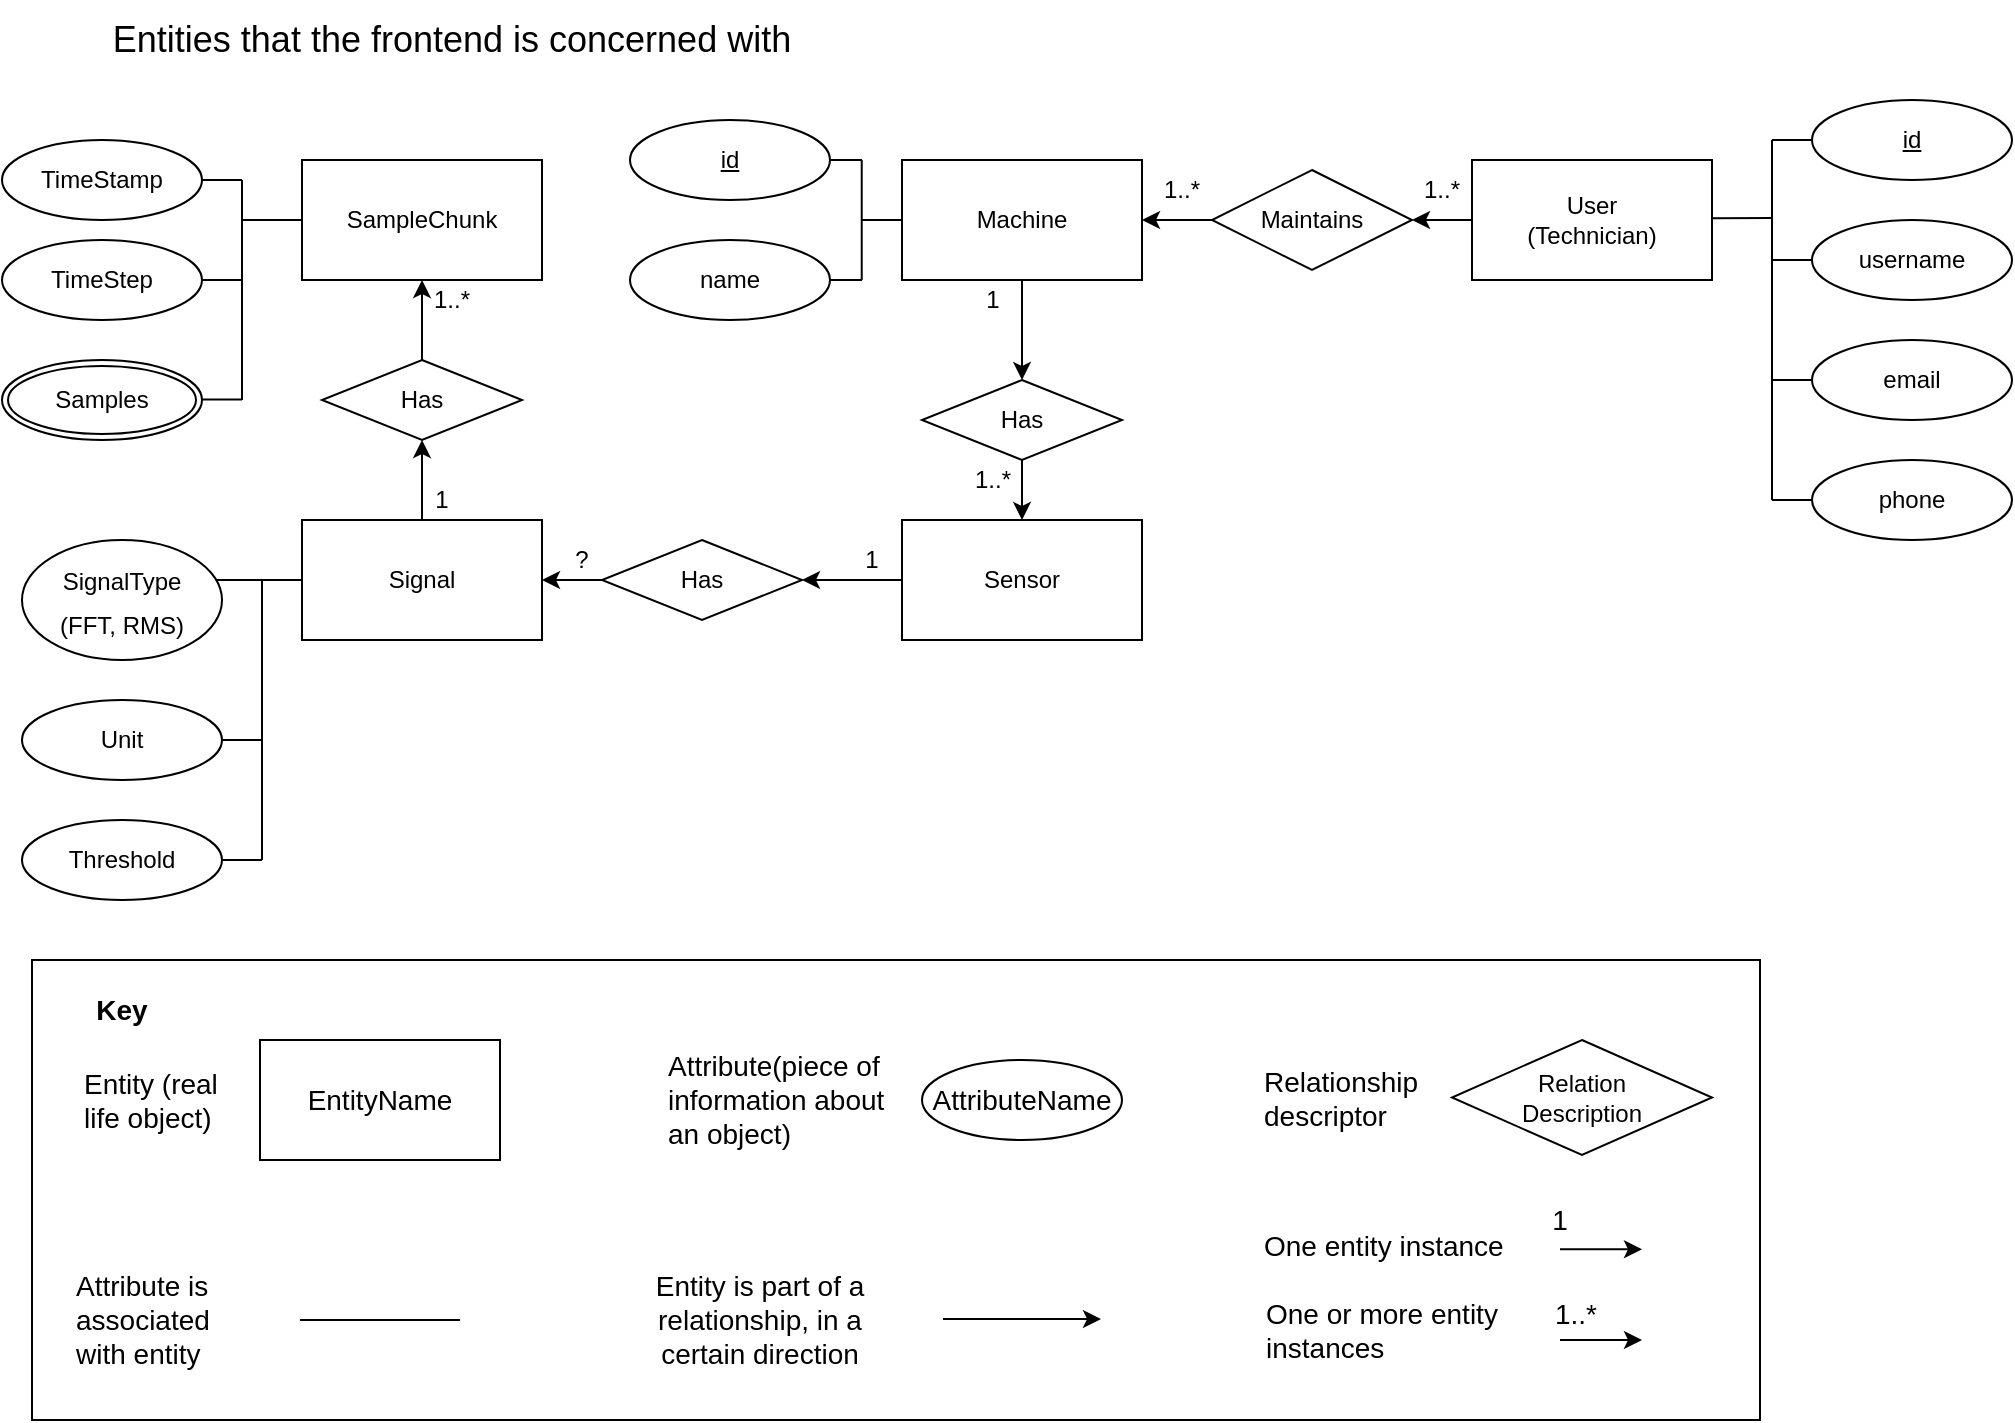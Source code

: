 <mxfile version="13.6.5" type="github">
  <diagram id="A_K9iTcbYyTkNCHJsZhD" name="Page-1">
    <mxGraphModel dx="2488" dy="1359" grid="1" gridSize="10" guides="1" tooltips="1" connect="1" arrows="1" fold="1" page="1" pageScale="1" pageWidth="827" pageHeight="1169" math="0" shadow="0">
      <root>
        <mxCell id="0" />
        <mxCell id="1" parent="0" />
        <mxCell id="aO_Kc3jZTQS9ayOY7ApJ-1" value="" style="rounded=0;whiteSpace=wrap;html=1;fillColor=none;" vertex="1" parent="1">
          <mxGeometry x="-74" y="700" width="864" height="230" as="geometry" />
        </mxCell>
        <mxCell id="Ka7_JeoY7FTha2EHZpds-73" style="edgeStyle=orthogonalEdgeStyle;rounded=0;orthogonalLoop=1;jettySize=auto;html=1;exitX=0.5;exitY=1;exitDx=0;exitDy=0;entryX=0.5;entryY=0;entryDx=0;entryDy=0;" parent="1" source="Ka7_JeoY7FTha2EHZpds-1" target="Ka7_JeoY7FTha2EHZpds-28" edge="1">
          <mxGeometry relative="1" as="geometry" />
        </mxCell>
        <mxCell id="Ka7_JeoY7FTha2EHZpds-1" value="" style="rounded=0;whiteSpace=wrap;html=1;" parent="1" vertex="1">
          <mxGeometry x="361" y="300" width="120" height="60" as="geometry" />
        </mxCell>
        <mxCell id="Ka7_JeoY7FTha2EHZpds-2" value="Machine" style="text;html=1;strokeColor=none;fillColor=none;align=center;verticalAlign=middle;whiteSpace=wrap;rounded=0;" parent="1" vertex="1">
          <mxGeometry x="391" y="320" width="60" height="20" as="geometry" />
        </mxCell>
        <mxCell id="Ka7_JeoY7FTha2EHZpds-81" style="edgeStyle=orthogonalEdgeStyle;rounded=0;orthogonalLoop=1;jettySize=auto;html=1;exitX=0;exitY=0.5;exitDx=0;exitDy=0;entryX=1;entryY=0.5;entryDx=0;entryDy=0;" parent="1" source="Ka7_JeoY7FTha2EHZpds-3" target="Ka7_JeoY7FTha2EHZpds-78" edge="1">
          <mxGeometry relative="1" as="geometry" />
        </mxCell>
        <mxCell id="Ka7_JeoY7FTha2EHZpds-3" value="Sensor" style="rounded=0;whiteSpace=wrap;html=1;" parent="1" vertex="1">
          <mxGeometry x="361" y="480" width="120" height="60" as="geometry" />
        </mxCell>
        <mxCell id="Ka7_JeoY7FTha2EHZpds-5" value="1" style="text;html=1;align=center;verticalAlign=middle;resizable=0;points=[];autosize=1;" parent="1" vertex="1">
          <mxGeometry x="396" y="360" width="20" height="20" as="geometry" />
        </mxCell>
        <mxCell id="Ka7_JeoY7FTha2EHZpds-6" value="1..*" style="text;html=1;align=center;verticalAlign=middle;resizable=0;points=[];autosize=1;" parent="1" vertex="1">
          <mxGeometry x="391" y="450" width="30" height="20" as="geometry" />
        </mxCell>
        <mxCell id="Ka7_JeoY7FTha2EHZpds-18" style="edgeStyle=orthogonalEdgeStyle;rounded=0;orthogonalLoop=1;jettySize=auto;html=1;exitX=0;exitY=0.5;exitDx=0;exitDy=0;" parent="1" source="Ka7_JeoY7FTha2EHZpds-8" edge="1">
          <mxGeometry relative="1" as="geometry">
            <mxPoint x="616.0" y="330.0" as="targetPoint" />
          </mxGeometry>
        </mxCell>
        <mxCell id="Ka7_JeoY7FTha2EHZpds-8" value="" style="rounded=0;whiteSpace=wrap;html=1;" parent="1" vertex="1">
          <mxGeometry x="646" y="300" width="120" height="60" as="geometry" />
        </mxCell>
        <mxCell id="Ka7_JeoY7FTha2EHZpds-9" value="User (Technician)" style="text;html=1;strokeColor=none;fillColor=none;align=center;verticalAlign=middle;whiteSpace=wrap;rounded=0;" parent="1" vertex="1">
          <mxGeometry x="681" y="315" width="50" height="30" as="geometry" />
        </mxCell>
        <mxCell id="Ka7_JeoY7FTha2EHZpds-20" value="1..*" style="text;html=1;strokeColor=none;fillColor=none;align=center;verticalAlign=middle;whiteSpace=wrap;rounded=0;" parent="1" vertex="1">
          <mxGeometry x="481" y="305" width="40" height="20" as="geometry" />
        </mxCell>
        <mxCell id="Ka7_JeoY7FTha2EHZpds-21" value="1..*" style="text;html=1;strokeColor=none;fillColor=none;align=center;verticalAlign=middle;whiteSpace=wrap;rounded=0;" parent="1" vertex="1">
          <mxGeometry x="616" y="305" width="30" height="20" as="geometry" />
        </mxCell>
        <mxCell id="Ka7_JeoY7FTha2EHZpds-24" value="SampleChunk" style="whiteSpace=wrap;html=1;align=center;" parent="1" vertex="1">
          <mxGeometry x="61" y="300" width="120" height="60" as="geometry" />
        </mxCell>
        <mxCell id="Ka7_JeoY7FTha2EHZpds-80" style="edgeStyle=orthogonalEdgeStyle;rounded=0;orthogonalLoop=1;jettySize=auto;html=1;exitX=0;exitY=0.5;exitDx=0;exitDy=0;entryX=1;entryY=0.5;entryDx=0;entryDy=0;" parent="1" source="Ka7_JeoY7FTha2EHZpds-27" target="Ka7_JeoY7FTha2EHZpds-1" edge="1">
          <mxGeometry relative="1" as="geometry" />
        </mxCell>
        <mxCell id="Ka7_JeoY7FTha2EHZpds-27" value="Maintains" style="shape=rhombus;perimeter=rhombusPerimeter;whiteSpace=wrap;html=1;align=center;" parent="1" vertex="1">
          <mxGeometry x="516" y="305" width="100" height="50" as="geometry" />
        </mxCell>
        <mxCell id="Ka7_JeoY7FTha2EHZpds-72" style="edgeStyle=orthogonalEdgeStyle;rounded=0;orthogonalLoop=1;jettySize=auto;html=1;exitX=0.5;exitY=1;exitDx=0;exitDy=0;entryX=0.5;entryY=0;entryDx=0;entryDy=0;" parent="1" source="Ka7_JeoY7FTha2EHZpds-28" target="Ka7_JeoY7FTha2EHZpds-3" edge="1">
          <mxGeometry relative="1" as="geometry" />
        </mxCell>
        <mxCell id="Ka7_JeoY7FTha2EHZpds-28" value="Has" style="shape=rhombus;perimeter=rhombusPerimeter;whiteSpace=wrap;html=1;align=center;" parent="1" vertex="1">
          <mxGeometry x="371" y="410" width="100" height="40" as="geometry" />
        </mxCell>
        <mxCell id="Ka7_JeoY7FTha2EHZpds-34" value="Entities that the frontend is concerned with" style="text;html=1;strokeColor=none;fillColor=none;align=center;verticalAlign=middle;whiteSpace=wrap;rounded=0;fontSize=18;" parent="1" vertex="1">
          <mxGeometry x="-74" y="220" width="420" height="40" as="geometry" />
        </mxCell>
        <mxCell id="Ka7_JeoY7FTha2EHZpds-38" value="email" style="ellipse;whiteSpace=wrap;html=1;align=center;" parent="1" vertex="1">
          <mxGeometry x="816" y="390" width="100" height="40" as="geometry" />
        </mxCell>
        <mxCell id="Ka7_JeoY7FTha2EHZpds-39" value="id" style="ellipse;whiteSpace=wrap;html=1;align=center;fontStyle=4;" parent="1" vertex="1">
          <mxGeometry x="816" y="270" width="100" height="40" as="geometry" />
        </mxCell>
        <mxCell id="Ka7_JeoY7FTha2EHZpds-42" value="phone" style="ellipse;whiteSpace=wrap;html=1;align=center;" parent="1" vertex="1">
          <mxGeometry x="816" y="450" width="100" height="40" as="geometry" />
        </mxCell>
        <mxCell id="Ka7_JeoY7FTha2EHZpds-48" value="" style="endArrow=none;html=1;rounded=0;" parent="1" edge="1">
          <mxGeometry relative="1" as="geometry">
            <mxPoint x="766" y="329.17" as="sourcePoint" />
            <mxPoint x="796" y="329" as="targetPoint" />
          </mxGeometry>
        </mxCell>
        <mxCell id="Ka7_JeoY7FTha2EHZpds-49" value="" style="endArrow=none;html=1;" parent="1" edge="1">
          <mxGeometry width="50" height="50" relative="1" as="geometry">
            <mxPoint x="796" y="470" as="sourcePoint" />
            <mxPoint x="796" y="290" as="targetPoint" />
          </mxGeometry>
        </mxCell>
        <mxCell id="Ka7_JeoY7FTha2EHZpds-50" value="" style="endArrow=none;html=1;entryX=0;entryY=0.5;entryDx=0;entryDy=0;" parent="1" target="Ka7_JeoY7FTha2EHZpds-42" edge="1">
          <mxGeometry width="50" height="50" relative="1" as="geometry">
            <mxPoint x="796" y="470" as="sourcePoint" />
            <mxPoint x="836" y="480" as="targetPoint" />
          </mxGeometry>
        </mxCell>
        <mxCell id="Ka7_JeoY7FTha2EHZpds-52" value="" style="endArrow=none;html=1;entryX=0;entryY=0.5;entryDx=0;entryDy=0;" parent="1" target="Ka7_JeoY7FTha2EHZpds-38" edge="1">
          <mxGeometry width="50" height="50" relative="1" as="geometry">
            <mxPoint x="796" y="410" as="sourcePoint" />
            <mxPoint x="746" y="385" as="targetPoint" />
          </mxGeometry>
        </mxCell>
        <mxCell id="Ka7_JeoY7FTha2EHZpds-53" value="" style="endArrow=none;html=1;entryX=0;entryY=0.5;entryDx=0;entryDy=0;" parent="1" edge="1">
          <mxGeometry width="50" height="50" relative="1" as="geometry">
            <mxPoint x="796" y="350" as="sourcePoint" />
            <mxPoint x="816" y="350" as="targetPoint" />
          </mxGeometry>
        </mxCell>
        <mxCell id="Ka7_JeoY7FTha2EHZpds-54" value="" style="endArrow=none;html=1;entryX=0;entryY=0.5;entryDx=0;entryDy=0;" parent="1" target="Ka7_JeoY7FTha2EHZpds-39" edge="1">
          <mxGeometry width="50" height="50" relative="1" as="geometry">
            <mxPoint x="796" y="290" as="sourcePoint" />
            <mxPoint x="803" y="225" as="targetPoint" />
          </mxGeometry>
        </mxCell>
        <mxCell id="Ka7_JeoY7FTha2EHZpds-59" value="TimeStamp" style="ellipse;whiteSpace=wrap;html=1;align=center;" parent="1" vertex="1">
          <mxGeometry x="-89" y="290" width="100" height="40" as="geometry" />
        </mxCell>
        <mxCell id="Ka7_JeoY7FTha2EHZpds-62" value="Unit" style="ellipse;whiteSpace=wrap;html=1;align=center;" parent="1" vertex="1">
          <mxGeometry x="-79" y="570" width="100" height="40" as="geometry" />
        </mxCell>
        <mxCell id="Ka7_JeoY7FTha2EHZpds-63" value="" style="endArrow=none;html=1;rounded=0;" parent="1" edge="1">
          <mxGeometry relative="1" as="geometry">
            <mxPoint x="31" y="330" as="sourcePoint" />
            <mxPoint x="61" y="330" as="targetPoint" />
          </mxGeometry>
        </mxCell>
        <mxCell id="Ka7_JeoY7FTha2EHZpds-64" value="" style="endArrow=none;html=1;" parent="1" edge="1">
          <mxGeometry width="50" height="50" relative="1" as="geometry">
            <mxPoint x="11" y="310" as="sourcePoint" />
            <mxPoint x="31" y="310" as="targetPoint" />
          </mxGeometry>
        </mxCell>
        <mxCell id="Ka7_JeoY7FTha2EHZpds-65" value="" style="endArrow=none;html=1;exitX=1;exitY=0.5;exitDx=0;exitDy=0;" parent="1" source="Ka7_JeoY7FTha2EHZpds-62" edge="1">
          <mxGeometry width="50" height="50" relative="1" as="geometry">
            <mxPoint x="91" y="510" as="sourcePoint" />
            <mxPoint x="41" y="590" as="targetPoint" />
          </mxGeometry>
        </mxCell>
        <mxCell id="Ka7_JeoY7FTha2EHZpds-66" value="" style="endArrow=none;html=1;" parent="1" edge="1">
          <mxGeometry width="50" height="50" relative="1" as="geometry">
            <mxPoint x="41" y="650" as="sourcePoint" />
            <mxPoint x="41" y="510" as="targetPoint" />
          </mxGeometry>
        </mxCell>
        <mxCell id="Ka7_JeoY7FTha2EHZpds-67" value="" style="endArrow=none;html=1;exitX=1;exitY=0.5;exitDx=0;exitDy=0;" parent="1" edge="1">
          <mxGeometry width="50" height="50" relative="1" as="geometry">
            <mxPoint x="11" y="419.71" as="sourcePoint" />
            <mxPoint x="31" y="419.71" as="targetPoint" />
          </mxGeometry>
        </mxCell>
        <mxCell id="Ka7_JeoY7FTha2EHZpds-71" value="username" style="ellipse;whiteSpace=wrap;html=1;align=center;" parent="1" vertex="1">
          <mxGeometry x="816" y="330" width="100" height="40" as="geometry" />
        </mxCell>
        <mxCell id="Ka7_JeoY7FTha2EHZpds-77" style="edgeStyle=orthogonalEdgeStyle;rounded=0;orthogonalLoop=1;jettySize=auto;html=1;exitX=0.5;exitY=0;exitDx=0;exitDy=0;entryX=0.5;entryY=1;entryDx=0;entryDy=0;" parent="1" source="Ka7_JeoY7FTha2EHZpds-74" target="Ka7_JeoY7FTha2EHZpds-75" edge="1">
          <mxGeometry relative="1" as="geometry" />
        </mxCell>
        <mxCell id="Ka7_JeoY7FTha2EHZpds-74" value="Signal" style="rounded=0;whiteSpace=wrap;html=1;" parent="1" vertex="1">
          <mxGeometry x="61" y="480" width="120" height="60" as="geometry" />
        </mxCell>
        <mxCell id="Ka7_JeoY7FTha2EHZpds-76" style="edgeStyle=orthogonalEdgeStyle;rounded=0;orthogonalLoop=1;jettySize=auto;html=1;exitX=0.5;exitY=0;exitDx=0;exitDy=0;entryX=0.5;entryY=1;entryDx=0;entryDy=0;" parent="1" source="Ka7_JeoY7FTha2EHZpds-75" target="Ka7_JeoY7FTha2EHZpds-24" edge="1">
          <mxGeometry relative="1" as="geometry" />
        </mxCell>
        <mxCell id="Ka7_JeoY7FTha2EHZpds-75" value="Has" style="shape=rhombus;perimeter=rhombusPerimeter;whiteSpace=wrap;html=1;align=center;" parent="1" vertex="1">
          <mxGeometry x="71" y="400" width="100" height="40" as="geometry" />
        </mxCell>
        <mxCell id="Ka7_JeoY7FTha2EHZpds-82" style="edgeStyle=orthogonalEdgeStyle;rounded=0;orthogonalLoop=1;jettySize=auto;html=1;exitX=0;exitY=0.5;exitDx=0;exitDy=0;entryX=1;entryY=0.5;entryDx=0;entryDy=0;" parent="1" source="Ka7_JeoY7FTha2EHZpds-78" target="Ka7_JeoY7FTha2EHZpds-74" edge="1">
          <mxGeometry relative="1" as="geometry">
            <mxPoint x="191" y="510" as="targetPoint" />
          </mxGeometry>
        </mxCell>
        <mxCell id="Ka7_JeoY7FTha2EHZpds-78" value="Has" style="shape=rhombus;perimeter=rhombusPerimeter;whiteSpace=wrap;html=1;align=center;" parent="1" vertex="1">
          <mxGeometry x="211" y="490" width="100" height="40" as="geometry" />
        </mxCell>
        <mxCell id="Ka7_JeoY7FTha2EHZpds-84" value="?" style="text;html=1;strokeColor=none;fillColor=none;align=center;verticalAlign=middle;whiteSpace=wrap;rounded=0;" parent="1" vertex="1">
          <mxGeometry x="181" y="490" width="40" height="20" as="geometry" />
        </mxCell>
        <mxCell id="Ka7_JeoY7FTha2EHZpds-85" value="1" style="text;html=1;strokeColor=none;fillColor=none;align=center;verticalAlign=middle;whiteSpace=wrap;rounded=0;" parent="1" vertex="1">
          <mxGeometry x="331" y="490" width="30" height="20" as="geometry" />
        </mxCell>
        <mxCell id="Ka7_JeoY7FTha2EHZpds-86" value="1" style="text;html=1;strokeColor=none;fillColor=none;align=center;verticalAlign=middle;whiteSpace=wrap;rounded=0;" parent="1" vertex="1">
          <mxGeometry x="121" y="460" width="20" height="20" as="geometry" />
        </mxCell>
        <mxCell id="Ka7_JeoY7FTha2EHZpds-87" value="1..*" style="text;html=1;strokeColor=none;fillColor=none;align=center;verticalAlign=middle;whiteSpace=wrap;rounded=0;" parent="1" vertex="1">
          <mxGeometry x="121" y="360" width="30" height="20" as="geometry" />
        </mxCell>
        <mxCell id="Ka7_JeoY7FTha2EHZpds-88" value="" style="endArrow=none;html=1;fontSize=18;entryX=0;entryY=0.5;entryDx=0;entryDy=0;" parent="1" target="Ka7_JeoY7FTha2EHZpds-74" edge="1">
          <mxGeometry width="50" height="50" relative="1" as="geometry">
            <mxPoint x="11" y="510" as="sourcePoint" />
            <mxPoint x="-19" y="490" as="targetPoint" />
          </mxGeometry>
        </mxCell>
        <mxCell id="Ka7_JeoY7FTha2EHZpds-89" value="&lt;span style=&quot;font-size: 12px&quot;&gt;SignalType&lt;br&gt;(FFT, RMS)&lt;br&gt;&lt;/span&gt;" style="ellipse;whiteSpace=wrap;html=1;align=center;fontSize=18;" parent="1" vertex="1">
          <mxGeometry x="-79" y="490" width="100" height="60" as="geometry" />
        </mxCell>
        <mxCell id="Rr89790ZREREWkD3iGmF-1" value="" style="endArrow=none;html=1;" parent="1" edge="1">
          <mxGeometry width="50" height="50" relative="1" as="geometry">
            <mxPoint x="31" y="420" as="sourcePoint" />
            <mxPoint x="31" y="310" as="targetPoint" />
          </mxGeometry>
        </mxCell>
        <mxCell id="Rr89790ZREREWkD3iGmF-2" value="" style="endArrow=none;html=1;entryX=1;entryY=0.5;entryDx=0;entryDy=0;" parent="1" target="Rr89790ZREREWkD3iGmF-3" edge="1">
          <mxGeometry width="50" height="50" relative="1" as="geometry">
            <mxPoint x="41" y="650" as="sourcePoint" />
            <mxPoint x="112" y="589.5" as="targetPoint" />
          </mxGeometry>
        </mxCell>
        <mxCell id="Rr89790ZREREWkD3iGmF-3" value="Threshold" style="ellipse;whiteSpace=wrap;html=1;align=center;" parent="1" vertex="1">
          <mxGeometry x="-79" y="630" width="100" height="40" as="geometry" />
        </mxCell>
        <mxCell id="X1-eP5GNoeycg-1rSN3D-5" value="name" style="ellipse;whiteSpace=wrap;html=1;align=center;" parent="1" vertex="1">
          <mxGeometry x="225" y="340" width="100" height="40" as="geometry" />
        </mxCell>
        <mxCell id="X1-eP5GNoeycg-1rSN3D-7" value="id" style="ellipse;whiteSpace=wrap;html=1;align=center;fontStyle=4;" parent="1" vertex="1">
          <mxGeometry x="225" y="280" width="100" height="40" as="geometry" />
        </mxCell>
        <mxCell id="X1-eP5GNoeycg-1rSN3D-8" value="" style="endArrow=none;html=1;" parent="1" edge="1">
          <mxGeometry width="50" height="50" relative="1" as="geometry">
            <mxPoint x="340.86" y="360" as="sourcePoint" />
            <mxPoint x="340.86" y="300" as="targetPoint" />
          </mxGeometry>
        </mxCell>
        <mxCell id="X1-eP5GNoeycg-1rSN3D-11" value="" style="endArrow=none;html=1;entryX=1;entryY=0.5;entryDx=0;entryDy=0;" parent="1" target="X1-eP5GNoeycg-1rSN3D-5" edge="1">
          <mxGeometry width="50" height="50" relative="1" as="geometry">
            <mxPoint x="341" y="360" as="sourcePoint" />
            <mxPoint x="351" y="360" as="targetPoint" />
          </mxGeometry>
        </mxCell>
        <mxCell id="X1-eP5GNoeycg-1rSN3D-12" value="" style="endArrow=none;html=1;exitX=1;exitY=0.5;exitDx=0;exitDy=0;" parent="1" source="X1-eP5GNoeycg-1rSN3D-7" edge="1">
          <mxGeometry width="50" height="50" relative="1" as="geometry">
            <mxPoint x="351" y="430" as="sourcePoint" />
            <mxPoint x="341" y="300" as="targetPoint" />
          </mxGeometry>
        </mxCell>
        <mxCell id="X1-eP5GNoeycg-1rSN3D-13" value="" style="endArrow=none;html=1;" parent="1" target="Ka7_JeoY7FTha2EHZpds-1" edge="1">
          <mxGeometry width="50" height="50" relative="1" as="geometry">
            <mxPoint x="341" y="330" as="sourcePoint" />
            <mxPoint x="381" y="350" as="targetPoint" />
          </mxGeometry>
        </mxCell>
        <mxCell id="Ow13D0udRkTMBKkFioaj-1" value="Samples" style="ellipse;shape=doubleEllipse;margin=3;whiteSpace=wrap;html=1;align=center;" parent="1" vertex="1">
          <mxGeometry x="-89" y="400" width="100" height="40" as="geometry" />
        </mxCell>
        <mxCell id="Ow13D0udRkTMBKkFioaj-2" value="TimeStep" style="ellipse;whiteSpace=wrap;html=1;align=center;" parent="1" vertex="1">
          <mxGeometry x="-89" y="340" width="100" height="40" as="geometry" />
        </mxCell>
        <mxCell id="Ow13D0udRkTMBKkFioaj-3" value="" style="endArrow=none;html=1;exitX=1;exitY=0.5;exitDx=0;exitDy=0;" parent="1" edge="1">
          <mxGeometry width="50" height="50" relative="1" as="geometry">
            <mxPoint x="11" y="360" as="sourcePoint" />
            <mxPoint x="31" y="360" as="targetPoint" />
            <Array as="points">
              <mxPoint x="21" y="360" />
            </Array>
          </mxGeometry>
        </mxCell>
        <mxCell id="aO_Kc3jZTQS9ayOY7ApJ-2" value="Key" style="text;html=1;strokeColor=none;fillColor=none;align=center;verticalAlign=middle;whiteSpace=wrap;rounded=0;fontSize=14;fontStyle=1" vertex="1" parent="1">
          <mxGeometry x="-49" y="715" width="40" height="20" as="geometry" />
        </mxCell>
        <mxCell id="aO_Kc3jZTQS9ayOY7ApJ-3" value="EntityName" style="rounded=0;whiteSpace=wrap;html=1;fontSize=14;" vertex="1" parent="1">
          <mxGeometry x="40" y="740" width="120" height="60" as="geometry" />
        </mxCell>
        <mxCell id="aO_Kc3jZTQS9ayOY7ApJ-4" value="Entity (real life object)" style="text;html=1;strokeColor=none;fillColor=none;align=left;verticalAlign=middle;whiteSpace=wrap;rounded=0;fontSize=14;" vertex="1" parent="1">
          <mxGeometry x="-50" y="755" width="80" height="30" as="geometry" />
        </mxCell>
        <mxCell id="aO_Kc3jZTQS9ayOY7ApJ-7" value="Attribute(piece of information about an object)" style="text;html=1;strokeColor=none;fillColor=none;align=left;verticalAlign=middle;whiteSpace=wrap;rounded=0;fontSize=14;" vertex="1" parent="1">
          <mxGeometry x="242" y="732.5" width="119" height="75" as="geometry" />
        </mxCell>
        <mxCell id="aO_Kc3jZTQS9ayOY7ApJ-8" value="AttributeName" style="ellipse;whiteSpace=wrap;html=1;align=center;fillColor=#ffffff;fontSize=14;" vertex="1" parent="1">
          <mxGeometry x="371" y="750" width="100" height="40" as="geometry" />
        </mxCell>
        <mxCell id="aO_Kc3jZTQS9ayOY7ApJ-9" value="" style="endArrow=none;html=1;fontSize=14;" edge="1" parent="1">
          <mxGeometry width="50" height="50" relative="1" as="geometry">
            <mxPoint x="60" y="880" as="sourcePoint" />
            <mxPoint x="140" y="880" as="targetPoint" />
          </mxGeometry>
        </mxCell>
        <mxCell id="aO_Kc3jZTQS9ayOY7ApJ-10" value="Attribute is associated with entity" style="text;html=1;strokeColor=none;fillColor=none;align=left;verticalAlign=middle;whiteSpace=wrap;rounded=0;fontSize=14;" vertex="1" parent="1">
          <mxGeometry x="-54.5" y="850" width="89" height="60" as="geometry" />
        </mxCell>
        <mxCell id="aO_Kc3jZTQS9ayOY7ApJ-11" value="" style="endArrow=classic;html=1;fontSize=14;" edge="1" parent="1">
          <mxGeometry width="50" height="50" relative="1" as="geometry">
            <mxPoint x="381.5" y="879.5" as="sourcePoint" />
            <mxPoint x="460.5" y="879.5" as="targetPoint" />
          </mxGeometry>
        </mxCell>
        <mxCell id="aO_Kc3jZTQS9ayOY7ApJ-12" value="Entity is part of a relationship, in a certain direction" style="text;html=1;strokeColor=none;fillColor=none;align=center;verticalAlign=middle;whiteSpace=wrap;rounded=0;fontSize=14;" vertex="1" parent="1">
          <mxGeometry x="230" y="850" width="120" height="60" as="geometry" />
        </mxCell>
        <mxCell id="aO_Kc3jZTQS9ayOY7ApJ-14" value="Relation&lt;br&gt;Description" style="shape=rhombus;perimeter=rhombusPerimeter;whiteSpace=wrap;html=1;align=center;" vertex="1" parent="1">
          <mxGeometry x="636" y="740" width="130" height="57.5" as="geometry" />
        </mxCell>
        <mxCell id="aO_Kc3jZTQS9ayOY7ApJ-15" value="Relationship descriptor" style="text;html=1;strokeColor=none;fillColor=none;align=left;verticalAlign=middle;whiteSpace=wrap;rounded=0;fontSize=14;" vertex="1" parent="1">
          <mxGeometry x="540" y="731.25" width="103.5" height="75" as="geometry" />
        </mxCell>
        <mxCell id="aO_Kc3jZTQS9ayOY7ApJ-19" value="One entity instance" style="text;html=1;strokeColor=none;fillColor=none;align=left;verticalAlign=middle;whiteSpace=wrap;rounded=0;fontSize=14;" vertex="1" parent="1">
          <mxGeometry x="540" y="828" width="160" height="30" as="geometry" />
        </mxCell>
        <mxCell id="aO_Kc3jZTQS9ayOY7ApJ-20" value="One or more entity instances" style="text;html=1;strokeColor=none;fillColor=none;align=left;verticalAlign=middle;whiteSpace=wrap;rounded=0;fontSize=14;" vertex="1" parent="1">
          <mxGeometry x="541" y="870" width="119" height="30" as="geometry" />
        </mxCell>
        <mxCell id="aO_Kc3jZTQS9ayOY7ApJ-30" value="" style="endArrow=classic;html=1;fontSize=14;" edge="1" parent="1">
          <mxGeometry width="50" height="50" relative="1" as="geometry">
            <mxPoint x="690" y="844.67" as="sourcePoint" />
            <mxPoint x="731.0" y="844.66" as="targetPoint" />
          </mxGeometry>
        </mxCell>
        <mxCell id="aO_Kc3jZTQS9ayOY7ApJ-34" value="1" style="text;html=1;strokeColor=none;fillColor=none;align=center;verticalAlign=middle;whiteSpace=wrap;rounded=0;fontSize=14;" vertex="1" parent="1">
          <mxGeometry x="670" y="820" width="40" height="20" as="geometry" />
        </mxCell>
        <mxCell id="aO_Kc3jZTQS9ayOY7ApJ-40" value="" style="endArrow=classic;html=1;fontSize=14;" edge="1" parent="1">
          <mxGeometry width="50" height="50" relative="1" as="geometry">
            <mxPoint x="690" y="890.01" as="sourcePoint" />
            <mxPoint x="731.0" y="890" as="targetPoint" />
          </mxGeometry>
        </mxCell>
        <mxCell id="aO_Kc3jZTQS9ayOY7ApJ-41" value="1..*" style="text;html=1;strokeColor=none;fillColor=none;align=center;verticalAlign=middle;whiteSpace=wrap;rounded=0;fontSize=14;" vertex="1" parent="1">
          <mxGeometry x="678" y="867" width="40" height="20" as="geometry" />
        </mxCell>
      </root>
    </mxGraphModel>
  </diagram>
</mxfile>
